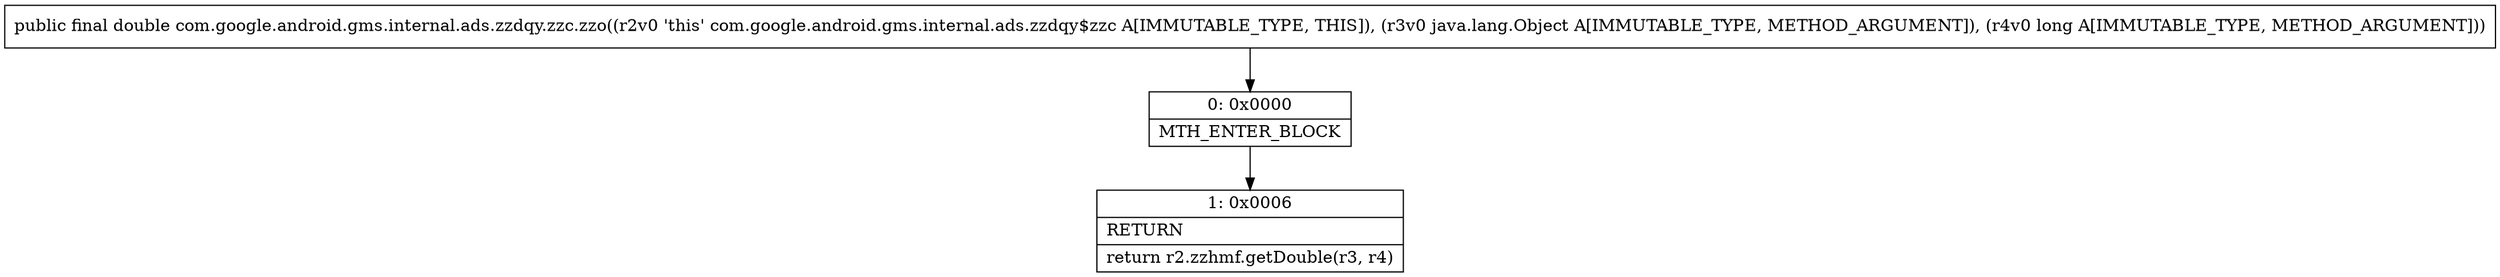 digraph "CFG forcom.google.android.gms.internal.ads.zzdqy.zzc.zzo(Ljava\/lang\/Object;J)D" {
Node_0 [shape=record,label="{0\:\ 0x0000|MTH_ENTER_BLOCK\l}"];
Node_1 [shape=record,label="{1\:\ 0x0006|RETURN\l|return r2.zzhmf.getDouble(r3, r4)\l}"];
MethodNode[shape=record,label="{public final double com.google.android.gms.internal.ads.zzdqy.zzc.zzo((r2v0 'this' com.google.android.gms.internal.ads.zzdqy$zzc A[IMMUTABLE_TYPE, THIS]), (r3v0 java.lang.Object A[IMMUTABLE_TYPE, METHOD_ARGUMENT]), (r4v0 long A[IMMUTABLE_TYPE, METHOD_ARGUMENT])) }"];
MethodNode -> Node_0;
Node_0 -> Node_1;
}

